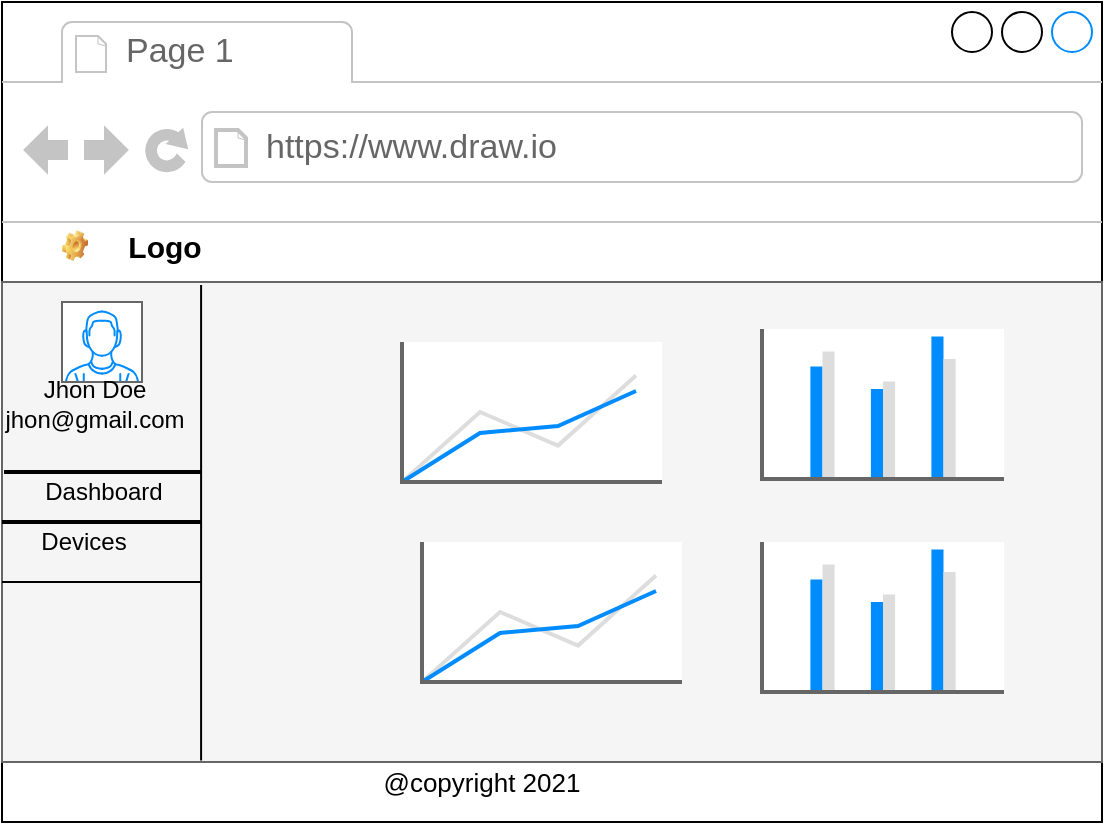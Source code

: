 <mxfile version="14.6.11" type="device" pages="3"><diagram id="piDafpqhtRUU5qUU-vj8" name="Page-1"><mxGraphModel dx="782" dy="437" grid="1" gridSize="10" guides="1" tooltips="1" connect="1" arrows="1" fold="1" page="1" pageScale="1" pageWidth="827" pageHeight="1169" math="0" shadow="0"><root><mxCell id="0"/><mxCell id="1" parent="0"/><mxCell id="xmKnKX3_ZO5DwacbkO5B-1" value="" style="strokeWidth=1;shadow=0;dashed=0;align=center;html=1;shape=mxgraph.mockup.containers.browserWindow;rSize=0;strokeColor2=#008cff;strokeColor3=#c4c4c4;mainText=,;recursiveResize=0;" vertex="1" parent="1"><mxGeometry x="130" y="20" width="550" height="410" as="geometry"/></mxCell><mxCell id="xmKnKX3_ZO5DwacbkO5B-2" value="Page 1" style="strokeWidth=1;shadow=0;dashed=0;align=center;html=1;shape=mxgraph.mockup.containers.anchor;fontSize=17;fontColor=#666666;align=left;" vertex="1" parent="xmKnKX3_ZO5DwacbkO5B-1"><mxGeometry x="60" y="12" width="110" height="26" as="geometry"/></mxCell><mxCell id="xmKnKX3_ZO5DwacbkO5B-3" value="https://www.draw.io" style="strokeWidth=1;shadow=0;dashed=0;align=center;html=1;shape=mxgraph.mockup.containers.anchor;rSize=0;fontSize=17;fontColor=#666666;align=left;" vertex="1" parent="xmKnKX3_ZO5DwacbkO5B-1"><mxGeometry x="130" y="60" width="250" height="26" as="geometry"/></mxCell><mxCell id="xmKnKX3_ZO5DwacbkO5B-6" value="" style="rounded=0;whiteSpace=wrap;html=1;fillColor=#f5f5f5;strokeColor=#666666;fontColor=#333333;" vertex="1" parent="xmKnKX3_ZO5DwacbkO5B-1"><mxGeometry y="140" width="550" height="240" as="geometry"/></mxCell><mxCell id="xmKnKX3_ZO5DwacbkO5B-8" value="" style="verticalLabelPosition=bottom;shadow=0;dashed=0;align=center;html=1;verticalAlign=top;strokeWidth=1;shape=mxgraph.mockup.containers.userMale;strokeColor=#666666;strokeColor2=#008cff;" vertex="1" parent="xmKnKX3_ZO5DwacbkO5B-1"><mxGeometry x="30" y="150" width="40" height="40" as="geometry"/></mxCell><mxCell id="xmKnKX3_ZO5DwacbkO5B-9" value="" style="verticalLabelPosition=bottom;shadow=0;dashed=0;align=center;html=1;verticalAlign=top;strokeWidth=1;shape=mxgraph.mockup.graphics.lineChart;strokeColor=none;strokeColor2=#666666;strokeColor3=#008cff;strokeColor4=#dddddd;" vertex="1" parent="xmKnKX3_ZO5DwacbkO5B-1"><mxGeometry x="200" y="170" width="130" height="70" as="geometry"/></mxCell><mxCell id="xmKnKX3_ZO5DwacbkO5B-10" value="" style="verticalLabelPosition=bottom;shadow=0;dashed=0;align=center;html=1;verticalAlign=top;strokeWidth=1;shape=mxgraph.mockup.graphics.lineChart;strokeColor=none;strokeColor2=#666666;strokeColor3=#008cff;strokeColor4=#dddddd;" vertex="1" parent="xmKnKX3_ZO5DwacbkO5B-1"><mxGeometry x="210" y="270" width="130" height="70" as="geometry"/></mxCell><mxCell id="xmKnKX3_ZO5DwacbkO5B-12" value="" style="verticalLabelPosition=bottom;shadow=0;dashed=0;align=center;html=1;verticalAlign=top;strokeWidth=1;shape=mxgraph.mockup.graphics.columnChart;strokeColor=none;strokeColor2=none;strokeColor3=#666666;fillColor2=#008cff;fillColor3=#dddddd;" vertex="1" parent="xmKnKX3_ZO5DwacbkO5B-1"><mxGeometry x="380" y="163.5" width="121" height="75" as="geometry"/></mxCell><mxCell id="xmKnKX3_ZO5DwacbkO5B-13" value="" style="verticalLabelPosition=bottom;shadow=0;dashed=0;align=center;html=1;verticalAlign=top;strokeWidth=1;shape=mxgraph.mockup.graphics.columnChart;strokeColor=none;strokeColor2=none;strokeColor3=#666666;fillColor2=#008cff;fillColor3=#dddddd;" vertex="1" parent="xmKnKX3_ZO5DwacbkO5B-1"><mxGeometry x="380" y="270" width="121" height="75" as="geometry"/></mxCell><mxCell id="xmKnKX3_ZO5DwacbkO5B-15" value="" style="endArrow=none;html=1;entryX=0.181;entryY=0.006;entryDx=0;entryDy=0;entryPerimeter=0;exitX=0.181;exitY=0.997;exitDx=0;exitDy=0;exitPerimeter=0;" edge="1" parent="xmKnKX3_ZO5DwacbkO5B-1" source="xmKnKX3_ZO5DwacbkO5B-6" target="xmKnKX3_ZO5DwacbkO5B-6"><mxGeometry width="50" height="50" relative="1" as="geometry"><mxPoint x="241" y="210" as="sourcePoint"/><mxPoint x="291" y="160" as="targetPoint"/></mxGeometry></mxCell><mxCell id="xmKnKX3_ZO5DwacbkO5B-18" value="&lt;font style=&quot;font-size: 13px&quot;&gt;@copyright 2021&lt;/font&gt;" style="text;html=1;strokeColor=none;fillColor=none;align=center;verticalAlign=middle;whiteSpace=wrap;rounded=0;" vertex="1" parent="xmKnKX3_ZO5DwacbkO5B-1"><mxGeometry x="120" y="380" width="240" height="20" as="geometry"/></mxCell><mxCell id="xmKnKX3_ZO5DwacbkO5B-20" value="Jhon Doe&lt;br&gt;jhon@gmail.com" style="text;html=1;strokeColor=none;fillColor=none;align=center;verticalAlign=middle;whiteSpace=wrap;rounded=0;" vertex="1" parent="xmKnKX3_ZO5DwacbkO5B-1"><mxGeometry x="32" y="191" width="29" height="20" as="geometry"/></mxCell><mxCell id="xmKnKX3_ZO5DwacbkO5B-23" value="Dashboard" style="text;html=1;strokeColor=none;fillColor=none;align=center;verticalAlign=middle;whiteSpace=wrap;rounded=0;" vertex="1" parent="xmKnKX3_ZO5DwacbkO5B-1"><mxGeometry x="31" y="245" width="40" as="geometry"/></mxCell><mxCell id="xmKnKX3_ZO5DwacbkO5B-24" value="Devices" style="text;html=1;strokeColor=none;fillColor=none;align=center;verticalAlign=middle;whiteSpace=wrap;rounded=0;rotation=0;" vertex="1" parent="xmKnKX3_ZO5DwacbkO5B-1"><mxGeometry x="21" y="260" width="40" height="20" as="geometry"/></mxCell><mxCell id="xmKnKX3_ZO5DwacbkO5B-27" value="" style="shape=image;html=1;verticalLabelPosition=bottom;verticalAlign=top;imageAspect=1;aspect=fixed;image=img/clipart/Gear_128x128.png" vertex="1" parent="xmKnKX3_ZO5DwacbkO5B-1"><mxGeometry x="30" y="114.19" width="13" height="15.25" as="geometry"/></mxCell><mxCell id="xmKnKX3_ZO5DwacbkO5B-28" value="&lt;font style=&quot;font-size: 15px&quot;&gt;Logo&lt;/font&gt;" style="text;strokeColor=none;fillColor=none;html=1;fontSize=24;fontStyle=1;verticalAlign=middle;align=center;" vertex="1" parent="xmKnKX3_ZO5DwacbkO5B-1"><mxGeometry x="31" y="100" width="100" height="40" as="geometry"/></mxCell><mxCell id="xmKnKX3_ZO5DwacbkO5B-29" value="" style="line;strokeWidth=2;html=1;" vertex="1" parent="xmKnKX3_ZO5DwacbkO5B-1"><mxGeometry y="255" width="100" height="10" as="geometry"/></mxCell><mxCell id="xmKnKX3_ZO5DwacbkO5B-30" value="" style="line;strokeWidth=2;html=1;" vertex="1" parent="xmKnKX3_ZO5DwacbkO5B-1"><mxGeometry x="1" y="230" width="99" height="10" as="geometry"/></mxCell><mxCell id="xmKnKX3_ZO5DwacbkO5B-22" value="" style="endArrow=none;html=1;" edge="1" parent="1"><mxGeometry width="50" height="50" relative="1" as="geometry"><mxPoint x="130" y="310" as="sourcePoint"/><mxPoint x="230" y="310" as="targetPoint"/></mxGeometry></mxCell></root></mxGraphModel></diagram><diagram id="vULK4_rXymHQM-ZtnhJE" name="Page-2"><mxGraphModel dx="782" dy="437" grid="1" gridSize="10" guides="1" tooltips="1" connect="1" arrows="1" fold="1" page="1" pageScale="1" pageWidth="850" pageHeight="1100" math="0" shadow="0"><root><mxCell id="MCp6jFMLuP3mEYOsmwPq-0"/><mxCell id="MCp6jFMLuP3mEYOsmwPq-1" parent="MCp6jFMLuP3mEYOsmwPq-0"/><mxCell id="MCp6jFMLuP3mEYOsmwPq-2" value="" style="rounded=1;whiteSpace=wrap;html=1;fillColor=#dae8fc;strokeColor=#6c8ebf;" vertex="1" parent="MCp6jFMLuP3mEYOsmwPq-1"><mxGeometry x="70" y="310" width="650" height="60" as="geometry"/></mxCell><mxCell id="MCp6jFMLuP3mEYOsmwPq-3" value="&lt;font style=&quot;font-size: 18px&quot;&gt;Toggling the sidebar element when toggle button clicked&lt;/font&gt;" style="text;html=1;strokeColor=none;fillColor=none;align=center;verticalAlign=middle;whiteSpace=wrap;rounded=0;" vertex="1" parent="MCp6jFMLuP3mEYOsmwPq-1"><mxGeometry x="210" y="330" width="370" height="20" as="geometry"/></mxCell><mxCell id="MCp6jFMLuP3mEYOsmwPq-6" value="" style="rounded=1;whiteSpace=wrap;html=1;fillColor=#dae8fc;strokeColor=#6c8ebf;" vertex="1" parent="MCp6jFMLuP3mEYOsmwPq-1"><mxGeometry x="70" y="170" width="650" height="60" as="geometry"/></mxCell><mxCell id="MCp6jFMLuP3mEYOsmwPq-9" value="&lt;font style=&quot;font-size: 18px&quot;&gt;Building the dashboard&lt;/font&gt;" style="text;html=1;strokeColor=none;fillColor=none;align=center;verticalAlign=middle;whiteSpace=wrap;rounded=0;" vertex="1" parent="MCp6jFMLuP3mEYOsmwPq-1"><mxGeometry x="200" y="190" width="370" height="20" as="geometry"/></mxCell><mxCell id="MCp6jFMLuP3mEYOsmwPq-12" value="" style="rounded=1;whiteSpace=wrap;html=1;fillColor=#dae8fc;strokeColor=#6c8ebf;" vertex="1" parent="MCp6jFMLuP3mEYOsmwPq-1"><mxGeometry x="70" y="240" width="650" height="60" as="geometry"/></mxCell><mxCell id="MCp6jFMLuP3mEYOsmwPq-14" value="&lt;font style=&quot;font-size: 18px&quot;&gt;Building the Devices Page&lt;/font&gt;" style="text;html=1;strokeColor=none;fillColor=none;align=center;verticalAlign=middle;whiteSpace=wrap;rounded=0;" vertex="1" parent="MCp6jFMLuP3mEYOsmwPq-1"><mxGeometry x="190" y="260" width="370" height="20" as="geometry"/></mxCell></root></mxGraphModel></diagram><diagram id="Wwd6MXqJY0VvwJwWYdhz" name="Page-3"><mxGraphModel dx="782" dy="437" grid="1" gridSize="10" guides="1" tooltips="1" connect="1" arrows="1" fold="1" page="1" pageScale="1" pageWidth="850" pageHeight="1100" math="0" shadow="0"><root><mxCell id="gwx6c7z7g49AA0Y0Wm__-0"/><mxCell id="gwx6c7z7g49AA0Y0Wm__-1" parent="gwx6c7z7g49AA0Y0Wm__-0"/><mxCell id="gwx6c7z7g49AA0Y0Wm__-4" value="" style="edgeStyle=orthogonalEdgeStyle;rounded=0;orthogonalLoop=1;jettySize=auto;html=1;" edge="1" parent="gwx6c7z7g49AA0Y0Wm__-1" source="gwx6c7z7g49AA0Y0Wm__-2" target="gwx6c7z7g49AA0Y0Wm__-3"><mxGeometry relative="1" as="geometry"/></mxCell><mxCell id="gwx6c7z7g49AA0Y0Wm__-2" value="&lt;span style=&quot;font-size: 18px&quot;&gt;Integrate chart.js in the app&lt;/span&gt;" style="rounded=1;whiteSpace=wrap;html=1;fillColor=#dae8fc;strokeColor=#6c8ebf;" vertex="1" parent="gwx6c7z7g49AA0Y0Wm__-1"><mxGeometry x="90" y="160" width="650" height="60" as="geometry"/></mxCell><mxCell id="gwx6c7z7g49AA0Y0Wm__-3" value="&lt;span style=&quot;font-size: 18px&quot;&gt;Use Weather API to to get the data used for making the graphs&lt;/span&gt;" style="rounded=1;whiteSpace=wrap;html=1;fillColor=#dae8fc;strokeColor=#6c8ebf;" vertex="1" parent="gwx6c7z7g49AA0Y0Wm__-1"><mxGeometry x="90" y="230" width="650" height="60" as="geometry"/></mxCell></root></mxGraphModel></diagram></mxfile>